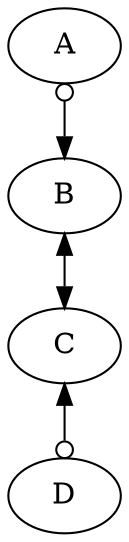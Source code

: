 digraph graphname {node [shape = oval];
A [label= A ]
B [label= B ]
C [label= C ]
D [label= D ]
A -> B [color=black, dir=both,arrowhead=normal, arrowtail=odot];
B -> C [color=black, dir=both,arrowhead=normal, arrowtail=normal];
C -> D [color=black, dir=both,arrowhead=odot, arrowtail=normal];
}
